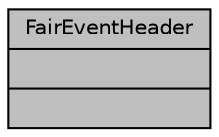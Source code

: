 digraph "FairEventHeader"
{
 // INTERACTIVE_SVG=YES
  bgcolor="transparent";
  edge [fontname="Helvetica",fontsize="10",labelfontname="Helvetica",labelfontsize="10"];
  node [fontname="Helvetica",fontsize="10",shape=record];
  Node1 [label="{FairEventHeader\n||}",height=0.2,width=0.4,color="black", fillcolor="grey75", style="filled" fontcolor="black"];
}
